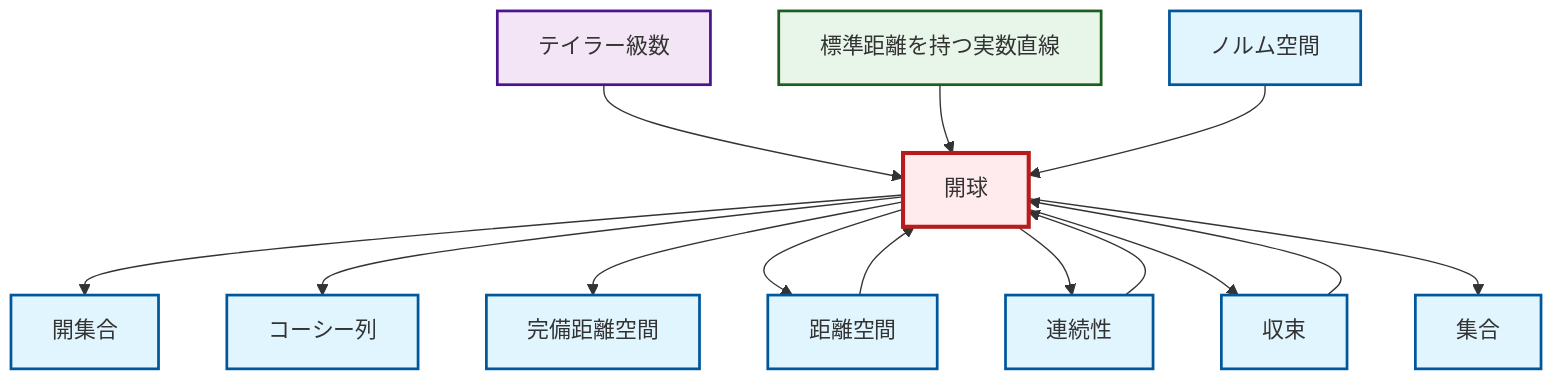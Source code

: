 graph TD
    classDef definition fill:#e1f5fe,stroke:#01579b,stroke-width:2px
    classDef theorem fill:#f3e5f5,stroke:#4a148c,stroke-width:2px
    classDef axiom fill:#fff3e0,stroke:#e65100,stroke-width:2px
    classDef example fill:#e8f5e9,stroke:#1b5e20,stroke-width:2px
    classDef current fill:#ffebee,stroke:#b71c1c,stroke-width:3px
    def-open-ball["開球"]:::definition
    def-open-set["開集合"]:::definition
    def-metric-space["距離空間"]:::definition
    def-convergence["収束"]:::definition
    def-normed-vector-space["ノルム空間"]:::definition
    def-continuity["連続性"]:::definition
    thm-taylor-series["テイラー級数"]:::theorem
    def-set["集合"]:::definition
    def-complete-metric-space["完備距離空間"]:::definition
    ex-real-line-metric["標準距離を持つ実数直線"]:::example
    def-cauchy-sequence["コーシー列"]:::definition
    thm-taylor-series --> def-open-ball
    def-open-ball --> def-open-set
    ex-real-line-metric --> def-open-ball
    def-open-ball --> def-cauchy-sequence
    def-normed-vector-space --> def-open-ball
    def-continuity --> def-open-ball
    def-open-ball --> def-complete-metric-space
    def-open-ball --> def-metric-space
    def-metric-space --> def-open-ball
    def-convergence --> def-open-ball
    def-open-ball --> def-continuity
    def-open-ball --> def-convergence
    def-open-ball --> def-set
    class def-open-ball current